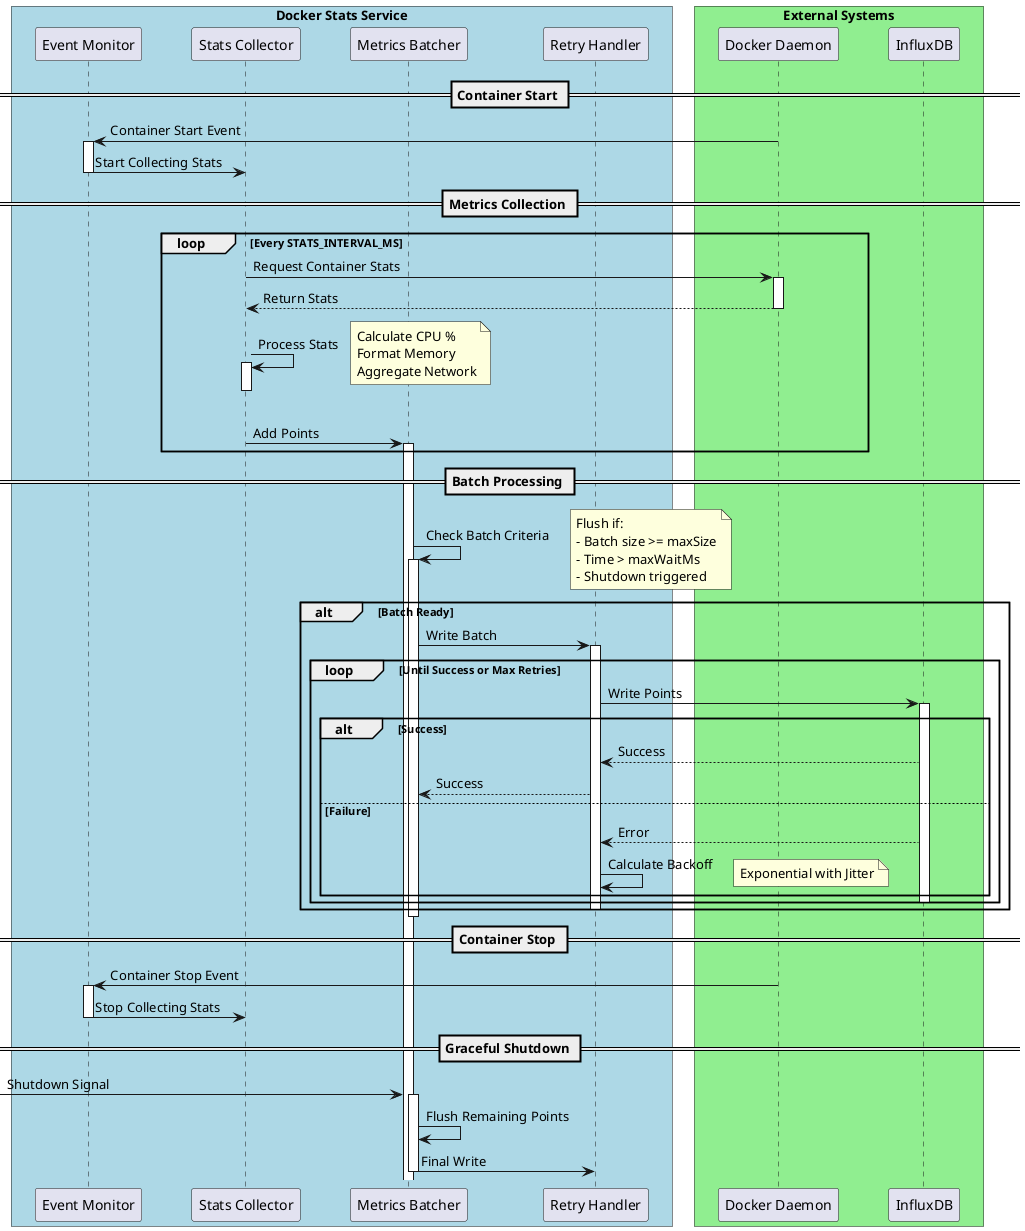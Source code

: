 @startuml Docker Stats Service - Metrics Collection Flow

skinparam ParticipantPadding 20
skinparam BoxPadding 10

box "Docker Stats Service" #LightBlue
participant "Event Monitor" as EventMonitor
participant "Stats Collector" as StatsCollector
participant "Metrics Batcher" as MetricsBatcher
participant "Retry Handler" as RetryHandler
end box

box "External Systems" #LightGreen
participant "Docker Daemon" as DockerDaemon
participant "InfluxDB" as InfluxDB
end box

== Container Start ==
DockerDaemon -> EventMonitor: Container Start Event
activate EventMonitor
EventMonitor -> StatsCollector: Start Collecting Stats
deactivate EventMonitor

== Metrics Collection ==
loop Every STATS_INTERVAL_MS
    StatsCollector -> DockerDaemon: Request Container Stats
    activate DockerDaemon
    DockerDaemon --> StatsCollector: Return Stats
    deactivate DockerDaemon
    
    StatsCollector -> StatsCollector: Process Stats
    activate StatsCollector
    note right: Calculate CPU %\nFormat Memory\nAggregate Network
    deactivate StatsCollector
    
    StatsCollector -> MetricsBatcher: Add Points
    activate MetricsBatcher
end

== Batch Processing ==
MetricsBatcher -> MetricsBatcher: Check Batch Criteria
activate MetricsBatcher
note right
  Flush if:
  - Batch size >= maxSize
  - Time > maxWaitMs
  - Shutdown triggered
end note

alt Batch Ready
    MetricsBatcher -> RetryHandler: Write Batch
    activate RetryHandler
    
    loop Until Success or Max Retries
        RetryHandler -> InfluxDB: Write Points
        activate InfluxDB
        
        alt Success
            InfluxDB --> RetryHandler: Success
            RetryHandler --> MetricsBatcher: Success
        else Failure
            InfluxDB --> RetryHandler: Error
            RetryHandler -> RetryHandler: Calculate Backoff
            note right: Exponential with Jitter
        end
        deactivate InfluxDB
    end
    deactivate RetryHandler
end
deactivate MetricsBatcher

== Container Stop ==
DockerDaemon -> EventMonitor: Container Stop Event
activate EventMonitor
EventMonitor -> StatsCollector: Stop Collecting Stats
deactivate EventMonitor

== Graceful Shutdown ==
[-> MetricsBatcher: Shutdown Signal
activate MetricsBatcher
MetricsBatcher -> MetricsBatcher: Flush Remaining Points
MetricsBatcher -> RetryHandler: Final Write
deactivate MetricsBatcher

@enduml 